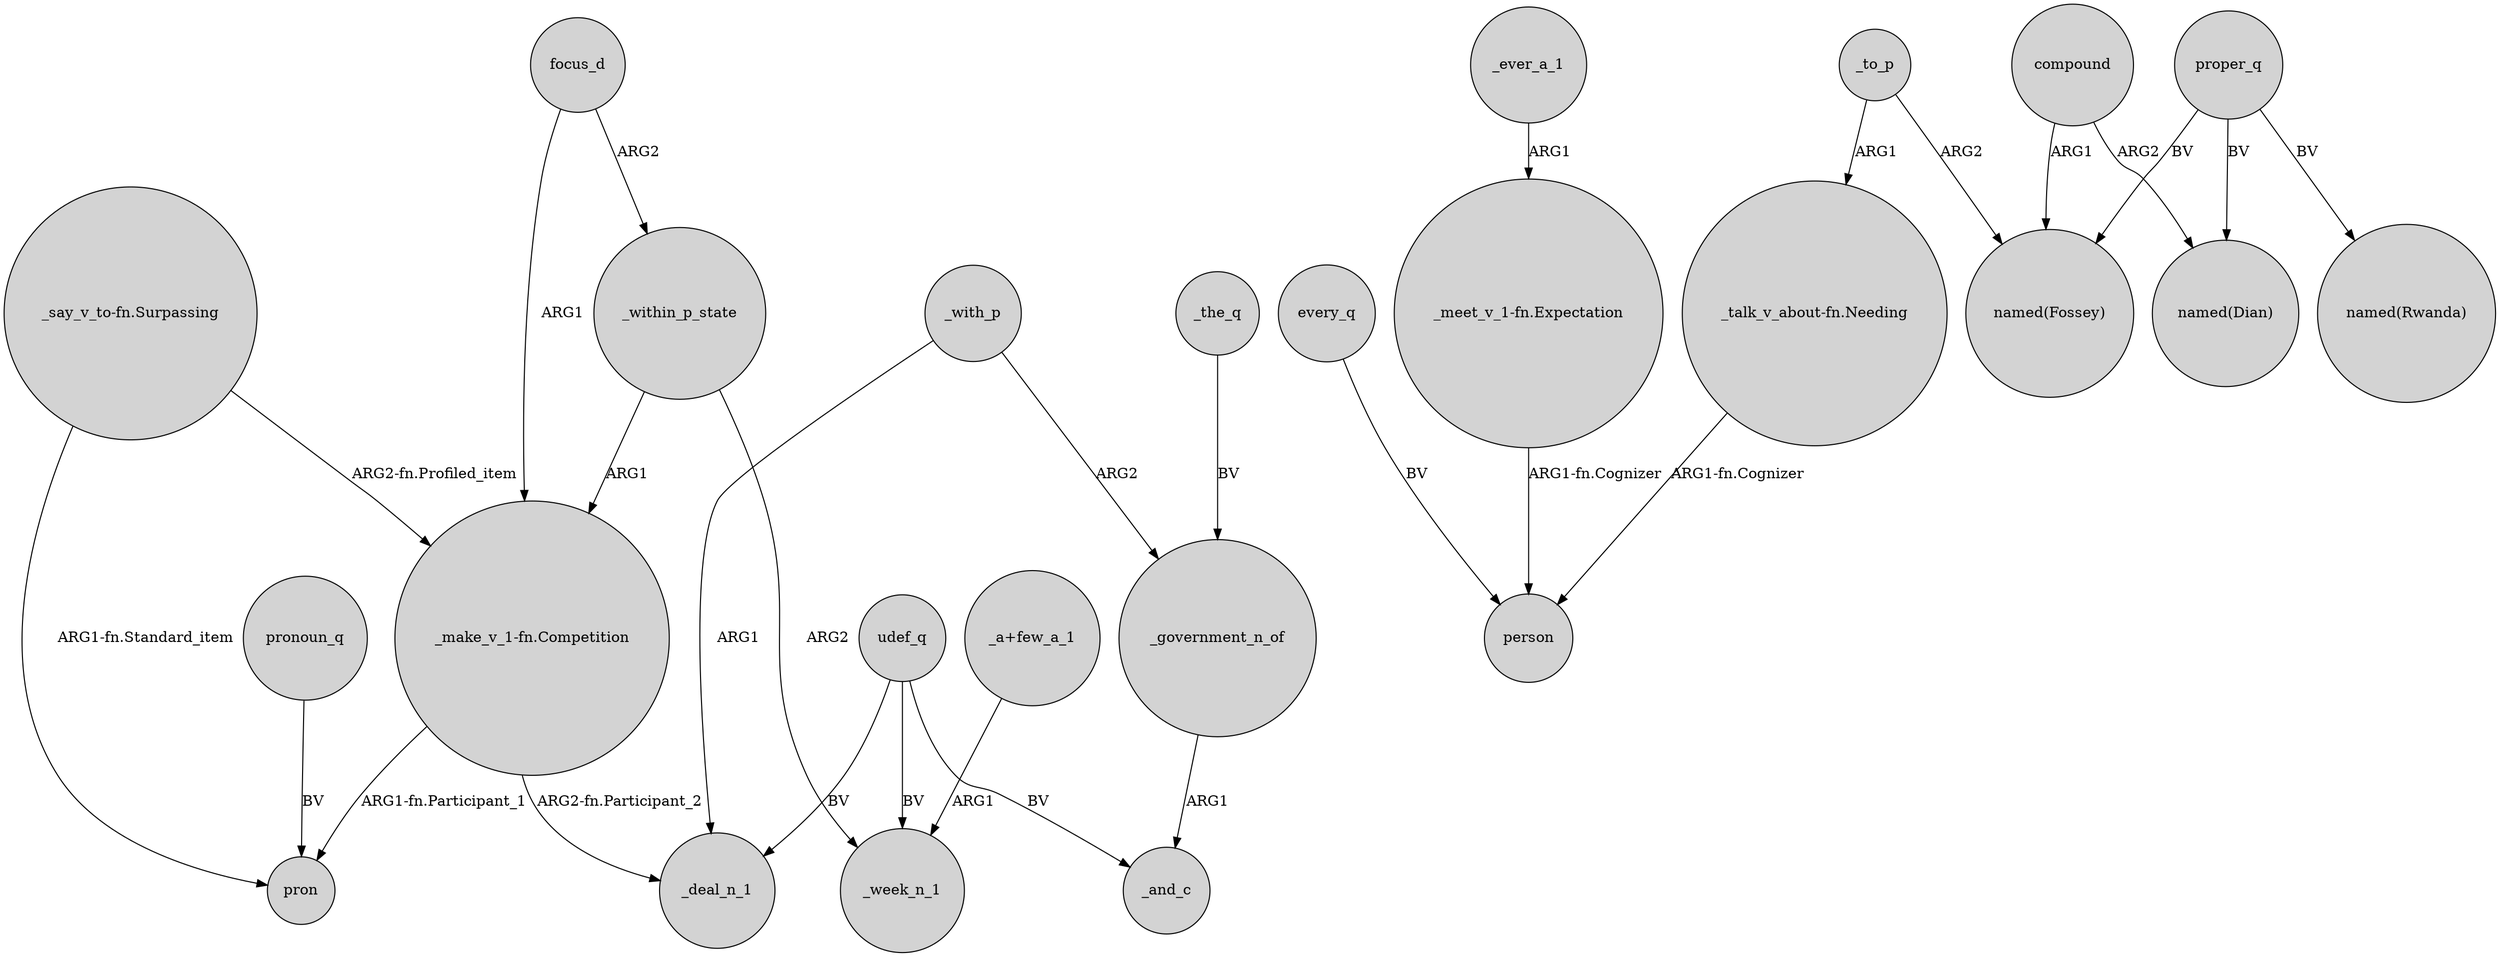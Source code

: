 digraph {
	node [shape=circle style=filled]
	"_say_v_to-fn.Surpassing" -> "_make_v_1-fn.Competition" [label="ARG2-fn.Profiled_item"]
	focus_d -> "_make_v_1-fn.Competition" [label=ARG1]
	every_q -> person [label=BV]
	_with_p -> _deal_n_1 [label=ARG1]
	_within_p_state -> "_make_v_1-fn.Competition" [label=ARG1]
	_to_p -> "named(Fossey)" [label=ARG2]
	_to_p -> "_talk_v_about-fn.Needing" [label=ARG1]
	udef_q -> _and_c [label=BV]
	pronoun_q -> pron [label=BV]
	udef_q -> _week_n_1 [label=BV]
	proper_q -> "named(Fossey)" [label=BV]
	proper_q -> "named(Dian)" [label=BV]
	"_make_v_1-fn.Competition" -> pron [label="ARG1-fn.Participant_1"]
	_ever_a_1 -> "_meet_v_1-fn.Expectation" [label=ARG1]
	_government_n_of -> _and_c [label=ARG1]
	udef_q -> _deal_n_1 [label=BV]
	_with_p -> _government_n_of [label=ARG2]
	_the_q -> _government_n_of [label=BV]
	"_a+few_a_1" -> _week_n_1 [label=ARG1]
	"_make_v_1-fn.Competition" -> _deal_n_1 [label="ARG2-fn.Participant_2"]
	proper_q -> "named(Rwanda)" [label=BV]
	"_talk_v_about-fn.Needing" -> person [label="ARG1-fn.Cognizer"]
	"_meet_v_1-fn.Expectation" -> person [label="ARG1-fn.Cognizer"]
	compound -> "named(Fossey)" [label=ARG1]
	compound -> "named(Dian)" [label=ARG2]
	focus_d -> _within_p_state [label=ARG2]
	_within_p_state -> _week_n_1 [label=ARG2]
	"_say_v_to-fn.Surpassing" -> pron [label="ARG1-fn.Standard_item"]
}
